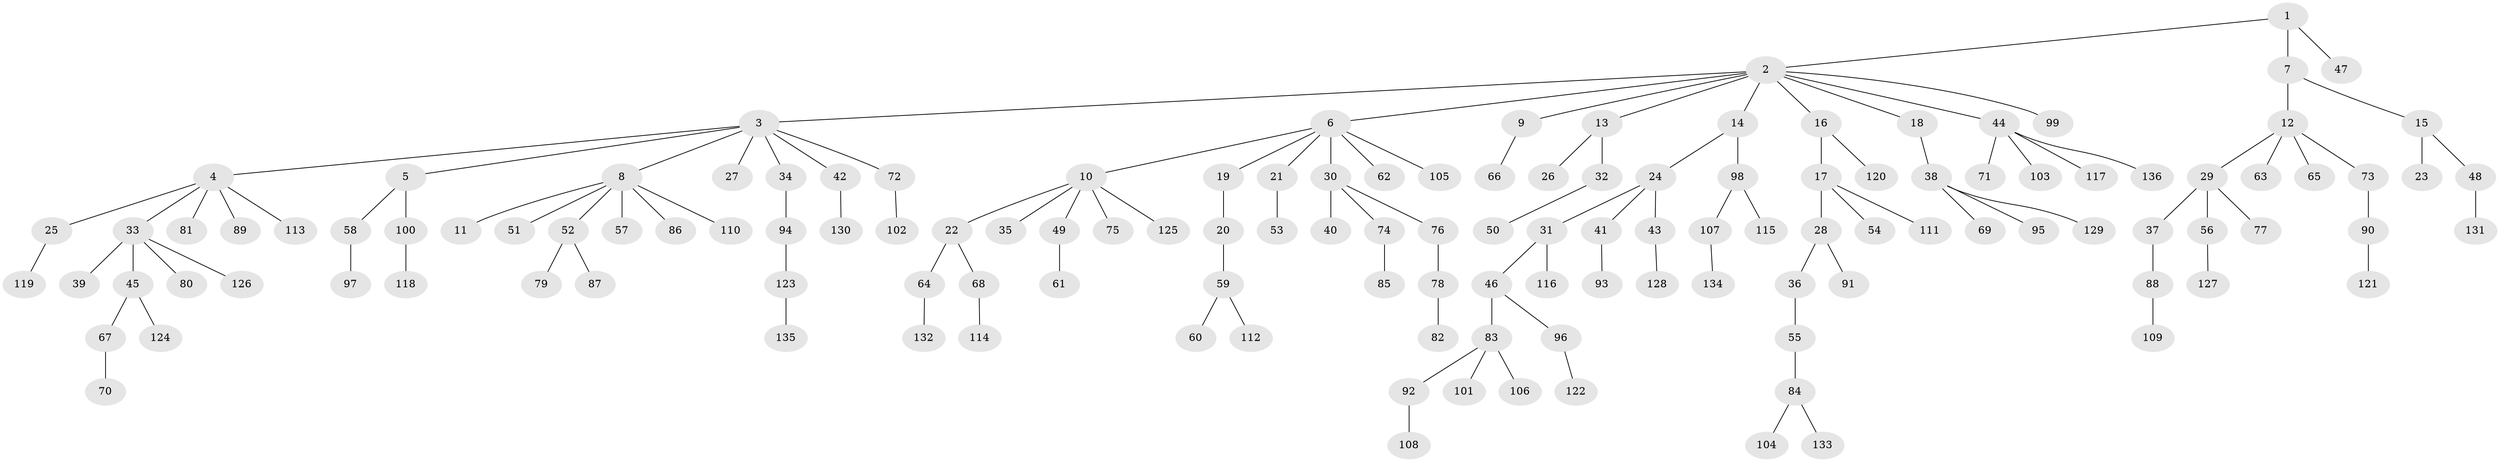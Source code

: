 // Generated by graph-tools (version 1.1) at 2025/26/03/09/25 03:26:31]
// undirected, 136 vertices, 135 edges
graph export_dot {
graph [start="1"]
  node [color=gray90,style=filled];
  1;
  2;
  3;
  4;
  5;
  6;
  7;
  8;
  9;
  10;
  11;
  12;
  13;
  14;
  15;
  16;
  17;
  18;
  19;
  20;
  21;
  22;
  23;
  24;
  25;
  26;
  27;
  28;
  29;
  30;
  31;
  32;
  33;
  34;
  35;
  36;
  37;
  38;
  39;
  40;
  41;
  42;
  43;
  44;
  45;
  46;
  47;
  48;
  49;
  50;
  51;
  52;
  53;
  54;
  55;
  56;
  57;
  58;
  59;
  60;
  61;
  62;
  63;
  64;
  65;
  66;
  67;
  68;
  69;
  70;
  71;
  72;
  73;
  74;
  75;
  76;
  77;
  78;
  79;
  80;
  81;
  82;
  83;
  84;
  85;
  86;
  87;
  88;
  89;
  90;
  91;
  92;
  93;
  94;
  95;
  96;
  97;
  98;
  99;
  100;
  101;
  102;
  103;
  104;
  105;
  106;
  107;
  108;
  109;
  110;
  111;
  112;
  113;
  114;
  115;
  116;
  117;
  118;
  119;
  120;
  121;
  122;
  123;
  124;
  125;
  126;
  127;
  128;
  129;
  130;
  131;
  132;
  133;
  134;
  135;
  136;
  1 -- 2;
  1 -- 7;
  1 -- 47;
  2 -- 3;
  2 -- 6;
  2 -- 9;
  2 -- 13;
  2 -- 14;
  2 -- 16;
  2 -- 18;
  2 -- 44;
  2 -- 99;
  3 -- 4;
  3 -- 5;
  3 -- 8;
  3 -- 27;
  3 -- 34;
  3 -- 42;
  3 -- 72;
  4 -- 25;
  4 -- 33;
  4 -- 81;
  4 -- 89;
  4 -- 113;
  5 -- 58;
  5 -- 100;
  6 -- 10;
  6 -- 19;
  6 -- 21;
  6 -- 30;
  6 -- 62;
  6 -- 105;
  7 -- 12;
  7 -- 15;
  8 -- 11;
  8 -- 51;
  8 -- 52;
  8 -- 57;
  8 -- 86;
  8 -- 110;
  9 -- 66;
  10 -- 22;
  10 -- 35;
  10 -- 49;
  10 -- 75;
  10 -- 125;
  12 -- 29;
  12 -- 63;
  12 -- 65;
  12 -- 73;
  13 -- 26;
  13 -- 32;
  14 -- 24;
  14 -- 98;
  15 -- 23;
  15 -- 48;
  16 -- 17;
  16 -- 120;
  17 -- 28;
  17 -- 54;
  17 -- 111;
  18 -- 38;
  19 -- 20;
  20 -- 59;
  21 -- 53;
  22 -- 64;
  22 -- 68;
  24 -- 31;
  24 -- 41;
  24 -- 43;
  25 -- 119;
  28 -- 36;
  28 -- 91;
  29 -- 37;
  29 -- 56;
  29 -- 77;
  30 -- 40;
  30 -- 74;
  30 -- 76;
  31 -- 46;
  31 -- 116;
  32 -- 50;
  33 -- 39;
  33 -- 45;
  33 -- 80;
  33 -- 126;
  34 -- 94;
  36 -- 55;
  37 -- 88;
  38 -- 69;
  38 -- 95;
  38 -- 129;
  41 -- 93;
  42 -- 130;
  43 -- 128;
  44 -- 71;
  44 -- 103;
  44 -- 117;
  44 -- 136;
  45 -- 67;
  45 -- 124;
  46 -- 83;
  46 -- 96;
  48 -- 131;
  49 -- 61;
  52 -- 79;
  52 -- 87;
  55 -- 84;
  56 -- 127;
  58 -- 97;
  59 -- 60;
  59 -- 112;
  64 -- 132;
  67 -- 70;
  68 -- 114;
  72 -- 102;
  73 -- 90;
  74 -- 85;
  76 -- 78;
  78 -- 82;
  83 -- 92;
  83 -- 101;
  83 -- 106;
  84 -- 104;
  84 -- 133;
  88 -- 109;
  90 -- 121;
  92 -- 108;
  94 -- 123;
  96 -- 122;
  98 -- 107;
  98 -- 115;
  100 -- 118;
  107 -- 134;
  123 -- 135;
}
